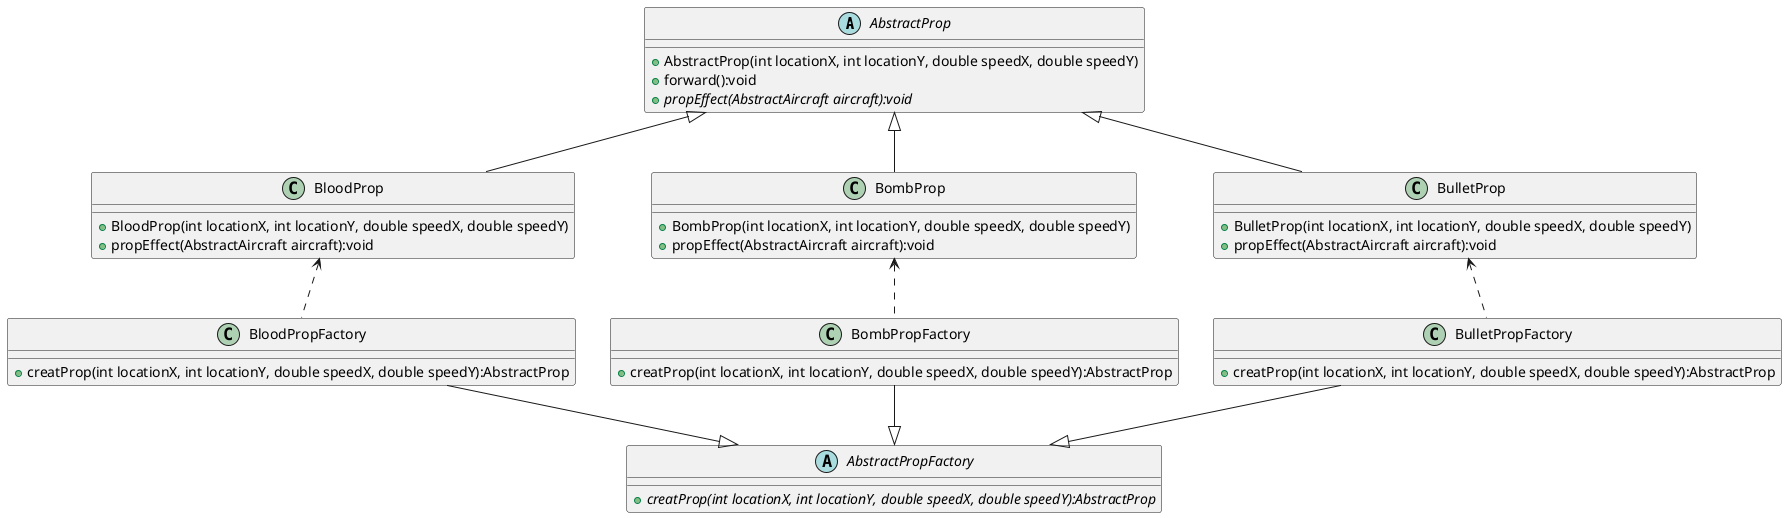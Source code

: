 @startuml
'https://plantuml.com/class-diagram

abstract class AbstractProp
{
    + AbstractProp(int locationX, int locationY, double speedX, double speedY)
    + forward():void
    + {abstract} propEffect(AbstractAircraft aircraft):void
}

abstract class AbstractPropFactory
{
    + {abstract} creatProp(int locationX, int locationY, double speedX, double speedY):AbstractProp
}

AbstractProp <|-- BloodProp
AbstractProp <|-- BombProp
AbstractProp <|-- BulletProp

AbstractPropFactory <|-up- BloodPropFactory
AbstractPropFactory <|-up- BombPropFactory
AbstractPropFactory <|-up- BulletPropFactory

BloodProp <.. BloodPropFactory
BombProp <.. BombPropFactory
BulletProp <.. BulletPropFactory

class BloodProp {
    + BloodProp(int locationX, int locationY, double speedX, double speedY)
    + propEffect(AbstractAircraft aircraft):void
}

class BombProp {
    + BombProp(int locationX, int locationY, double speedX, double speedY)
    + propEffect(AbstractAircraft aircraft):void
}

class BulletProp {
    + BulletProp(int locationX, int locationY, double speedX, double speedY)
    + propEffect(AbstractAircraft aircraft):void
}

class BloodPropFactory {
    + creatProp(int locationX, int locationY, double speedX, double speedY):AbstractProp
}

class BombPropFactory {
    + creatProp(int locationX, int locationY, double speedX, double speedY):AbstractProp
}

class BulletPropFactory {
    + creatProp(int locationX, int locationY, double speedX, double speedY):AbstractProp
}

@enduml